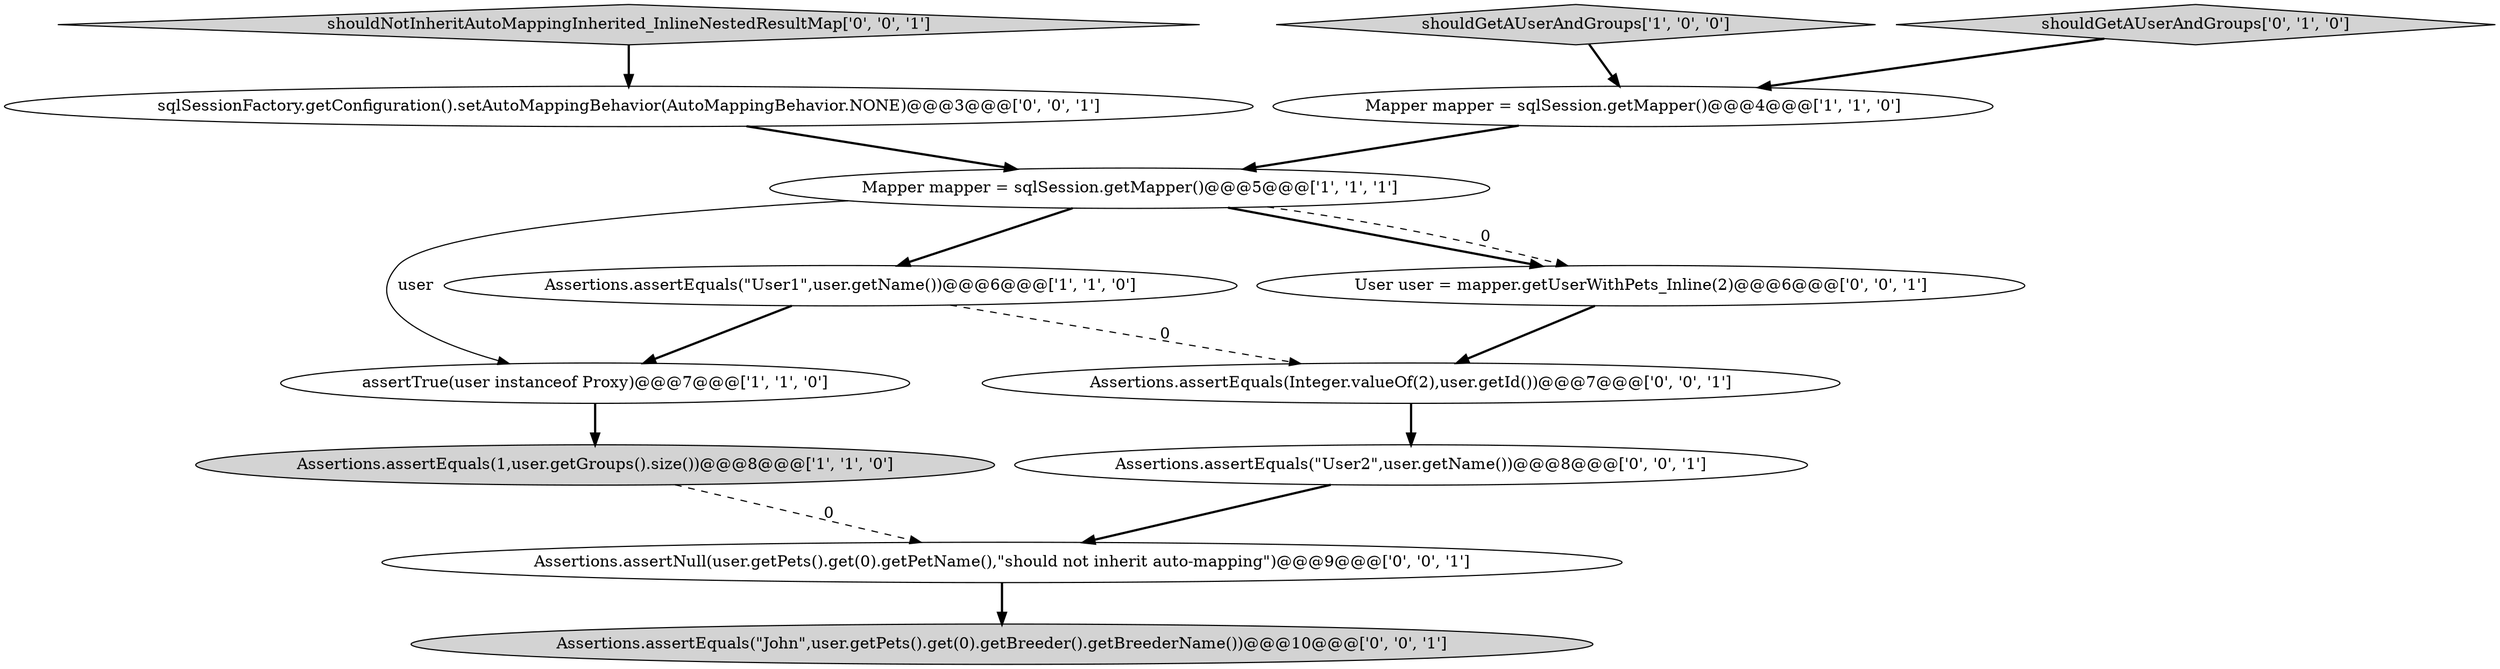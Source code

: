 digraph {
1 [style = filled, label = "assertTrue(user instanceof Proxy)@@@7@@@['1', '1', '0']", fillcolor = white, shape = ellipse image = "AAA0AAABBB1BBB"];
11 [style = filled, label = "User user = mapper.getUserWithPets_Inline(2)@@@6@@@['0', '0', '1']", fillcolor = white, shape = ellipse image = "AAA0AAABBB3BBB"];
8 [style = filled, label = "sqlSessionFactory.getConfiguration().setAutoMappingBehavior(AutoMappingBehavior.NONE)@@@3@@@['0', '0', '1']", fillcolor = white, shape = ellipse image = "AAA0AAABBB3BBB"];
13 [style = filled, label = "shouldNotInheritAutoMappingInherited_InlineNestedResultMap['0', '0', '1']", fillcolor = lightgray, shape = diamond image = "AAA0AAABBB3BBB"];
6 [style = filled, label = "shouldGetAUserAndGroups['0', '1', '0']", fillcolor = lightgray, shape = diamond image = "AAA0AAABBB2BBB"];
7 [style = filled, label = "Assertions.assertEquals(\"John\",user.getPets().get(0).getBreeder().getBreederName())@@@10@@@['0', '0', '1']", fillcolor = lightgray, shape = ellipse image = "AAA0AAABBB3BBB"];
9 [style = filled, label = "Assertions.assertNull(user.getPets().get(0).getPetName(),\"should not inherit auto-mapping\")@@@9@@@['0', '0', '1']", fillcolor = white, shape = ellipse image = "AAA0AAABBB3BBB"];
10 [style = filled, label = "Assertions.assertEquals(Integer.valueOf(2),user.getId())@@@7@@@['0', '0', '1']", fillcolor = white, shape = ellipse image = "AAA0AAABBB3BBB"];
3 [style = filled, label = "Mapper mapper = sqlSession.getMapper()@@@5@@@['1', '1', '1']", fillcolor = white, shape = ellipse image = "AAA0AAABBB1BBB"];
2 [style = filled, label = "Assertions.assertEquals(\"User1\",user.getName())@@@6@@@['1', '1', '0']", fillcolor = white, shape = ellipse image = "AAA0AAABBB1BBB"];
4 [style = filled, label = "Assertions.assertEquals(1,user.getGroups().size())@@@8@@@['1', '1', '0']", fillcolor = lightgray, shape = ellipse image = "AAA0AAABBB1BBB"];
0 [style = filled, label = "shouldGetAUserAndGroups['1', '0', '0']", fillcolor = lightgray, shape = diamond image = "AAA0AAABBB1BBB"];
5 [style = filled, label = "Mapper mapper = sqlSession.getMapper()@@@4@@@['1', '1', '0']", fillcolor = white, shape = ellipse image = "AAA0AAABBB1BBB"];
12 [style = filled, label = "Assertions.assertEquals(\"User2\",user.getName())@@@8@@@['0', '0', '1']", fillcolor = white, shape = ellipse image = "AAA0AAABBB3BBB"];
3->11 [style = bold, label=""];
5->3 [style = bold, label=""];
4->9 [style = dashed, label="0"];
6->5 [style = bold, label=""];
1->4 [style = bold, label=""];
3->1 [style = solid, label="user"];
13->8 [style = bold, label=""];
3->2 [style = bold, label=""];
9->7 [style = bold, label=""];
12->9 [style = bold, label=""];
11->10 [style = bold, label=""];
10->12 [style = bold, label=""];
2->1 [style = bold, label=""];
3->11 [style = dashed, label="0"];
2->10 [style = dashed, label="0"];
0->5 [style = bold, label=""];
8->3 [style = bold, label=""];
}
